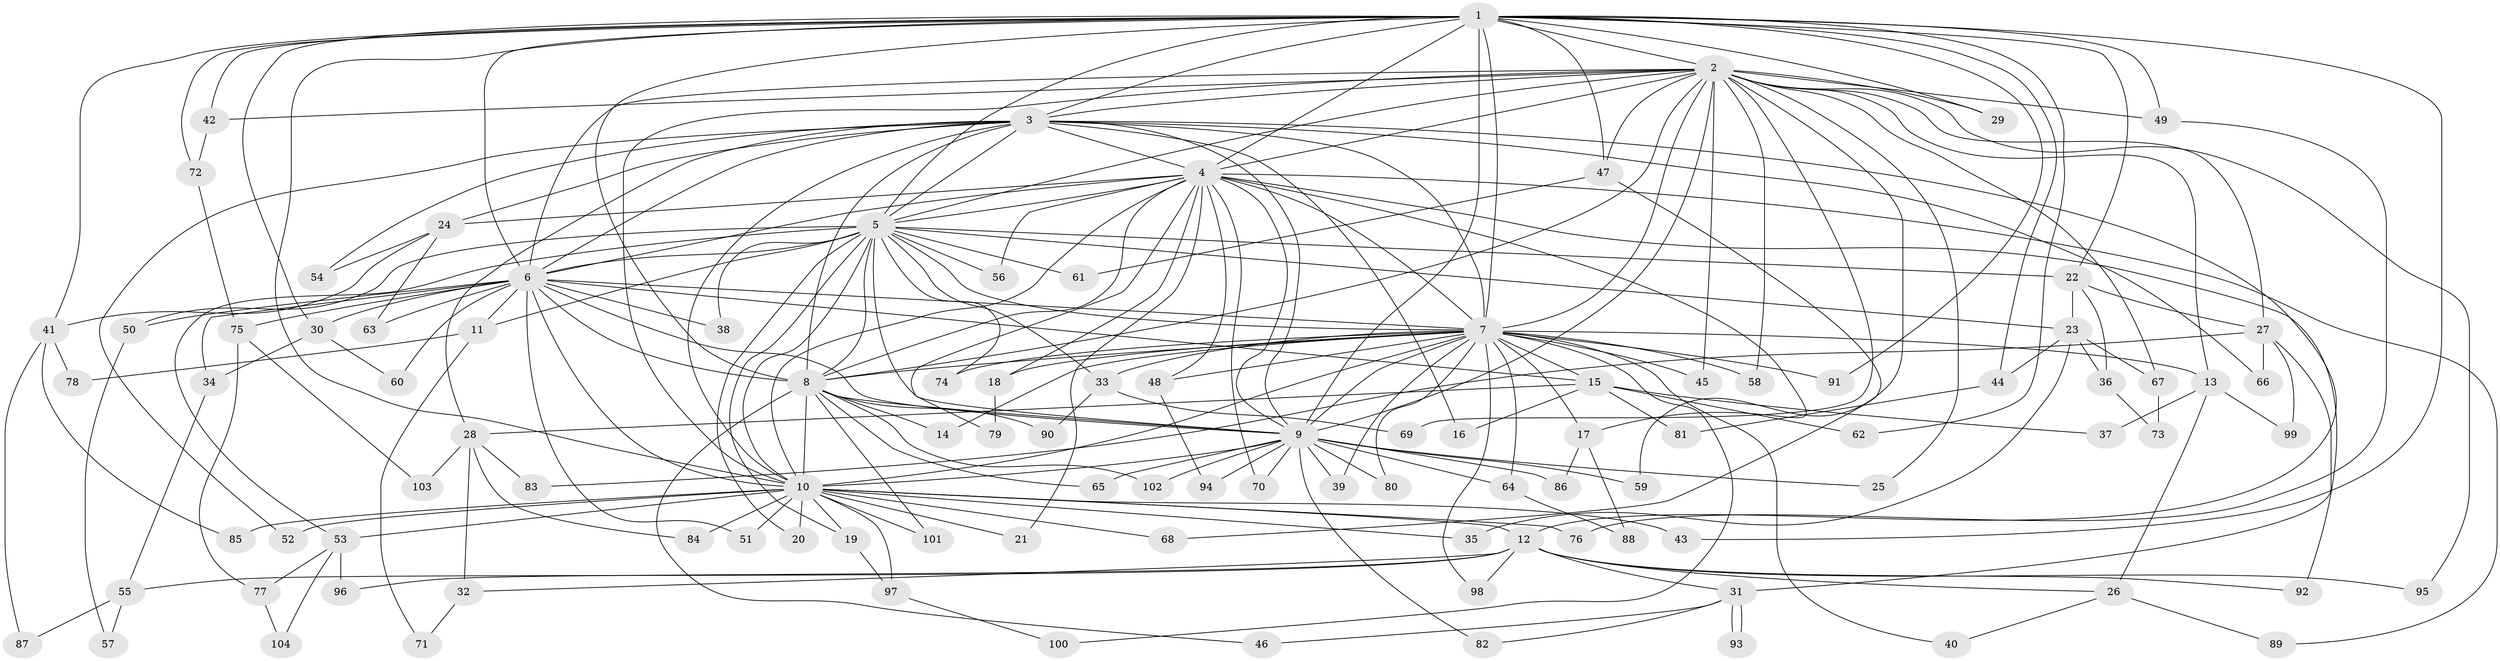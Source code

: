 // coarse degree distribution, {14: 0.0273972602739726, 7: 0.0136986301369863, 19: 0.0410958904109589, 5: 0.0684931506849315, 6: 0.0410958904109589, 3: 0.1643835616438356, 2: 0.4383561643835616, 17: 0.0273972602739726, 4: 0.1095890410958904, 23: 0.0136986301369863, 21: 0.0136986301369863, 18: 0.0136986301369863, 1: 0.0136986301369863, 10: 0.0136986301369863}
// Generated by graph-tools (version 1.1) at 2025/36/03/04/25 23:36:24]
// undirected, 104 vertices, 233 edges
graph export_dot {
  node [color=gray90,style=filled];
  1;
  2;
  3;
  4;
  5;
  6;
  7;
  8;
  9;
  10;
  11;
  12;
  13;
  14;
  15;
  16;
  17;
  18;
  19;
  20;
  21;
  22;
  23;
  24;
  25;
  26;
  27;
  28;
  29;
  30;
  31;
  32;
  33;
  34;
  35;
  36;
  37;
  38;
  39;
  40;
  41;
  42;
  43;
  44;
  45;
  46;
  47;
  48;
  49;
  50;
  51;
  52;
  53;
  54;
  55;
  56;
  57;
  58;
  59;
  60;
  61;
  62;
  63;
  64;
  65;
  66;
  67;
  68;
  69;
  70;
  71;
  72;
  73;
  74;
  75;
  76;
  77;
  78;
  79;
  80;
  81;
  82;
  83;
  84;
  85;
  86;
  87;
  88;
  89;
  90;
  91;
  92;
  93;
  94;
  95;
  96;
  97;
  98;
  99;
  100;
  101;
  102;
  103;
  104;
  1 -- 2;
  1 -- 3;
  1 -- 4;
  1 -- 5;
  1 -- 6;
  1 -- 7;
  1 -- 8;
  1 -- 9;
  1 -- 10;
  1 -- 22;
  1 -- 29;
  1 -- 30;
  1 -- 41;
  1 -- 42;
  1 -- 43;
  1 -- 44;
  1 -- 47;
  1 -- 49;
  1 -- 62;
  1 -- 72;
  1 -- 91;
  2 -- 3;
  2 -- 4;
  2 -- 5;
  2 -- 6;
  2 -- 7;
  2 -- 8;
  2 -- 9;
  2 -- 10;
  2 -- 13;
  2 -- 25;
  2 -- 27;
  2 -- 29;
  2 -- 42;
  2 -- 45;
  2 -- 47;
  2 -- 49;
  2 -- 58;
  2 -- 59;
  2 -- 67;
  2 -- 69;
  2 -- 95;
  3 -- 4;
  3 -- 5;
  3 -- 6;
  3 -- 7;
  3 -- 8;
  3 -- 9;
  3 -- 10;
  3 -- 12;
  3 -- 16;
  3 -- 24;
  3 -- 28;
  3 -- 52;
  3 -- 54;
  3 -- 66;
  4 -- 5;
  4 -- 6;
  4 -- 7;
  4 -- 8;
  4 -- 9;
  4 -- 10;
  4 -- 17;
  4 -- 18;
  4 -- 21;
  4 -- 24;
  4 -- 48;
  4 -- 56;
  4 -- 70;
  4 -- 79;
  4 -- 89;
  4 -- 92;
  5 -- 6;
  5 -- 7;
  5 -- 8;
  5 -- 9;
  5 -- 10;
  5 -- 11;
  5 -- 19;
  5 -- 20;
  5 -- 22;
  5 -- 23;
  5 -- 33;
  5 -- 38;
  5 -- 50;
  5 -- 53;
  5 -- 56;
  5 -- 61;
  5 -- 74;
  6 -- 7;
  6 -- 8;
  6 -- 9;
  6 -- 10;
  6 -- 11;
  6 -- 15;
  6 -- 30;
  6 -- 34;
  6 -- 38;
  6 -- 50;
  6 -- 51;
  6 -- 60;
  6 -- 63;
  6 -- 75;
  7 -- 8;
  7 -- 9;
  7 -- 10;
  7 -- 13;
  7 -- 14;
  7 -- 15;
  7 -- 17;
  7 -- 18;
  7 -- 33;
  7 -- 39;
  7 -- 40;
  7 -- 45;
  7 -- 48;
  7 -- 58;
  7 -- 64;
  7 -- 74;
  7 -- 80;
  7 -- 91;
  7 -- 98;
  7 -- 100;
  8 -- 9;
  8 -- 10;
  8 -- 14;
  8 -- 46;
  8 -- 65;
  8 -- 90;
  8 -- 101;
  8 -- 102;
  9 -- 10;
  9 -- 25;
  9 -- 39;
  9 -- 59;
  9 -- 64;
  9 -- 65;
  9 -- 70;
  9 -- 80;
  9 -- 82;
  9 -- 86;
  9 -- 94;
  9 -- 102;
  10 -- 12;
  10 -- 19;
  10 -- 20;
  10 -- 21;
  10 -- 35;
  10 -- 43;
  10 -- 51;
  10 -- 52;
  10 -- 53;
  10 -- 68;
  10 -- 76;
  10 -- 84;
  10 -- 85;
  10 -- 97;
  10 -- 101;
  11 -- 71;
  11 -- 78;
  12 -- 26;
  12 -- 31;
  12 -- 32;
  12 -- 55;
  12 -- 92;
  12 -- 95;
  12 -- 96;
  12 -- 98;
  13 -- 26;
  13 -- 37;
  13 -- 99;
  15 -- 16;
  15 -- 28;
  15 -- 37;
  15 -- 62;
  15 -- 81;
  17 -- 86;
  17 -- 88;
  18 -- 79;
  19 -- 97;
  22 -- 23;
  22 -- 27;
  22 -- 36;
  23 -- 35;
  23 -- 36;
  23 -- 44;
  23 -- 67;
  24 -- 41;
  24 -- 54;
  24 -- 63;
  26 -- 40;
  26 -- 89;
  27 -- 31;
  27 -- 66;
  27 -- 83;
  27 -- 99;
  28 -- 32;
  28 -- 83;
  28 -- 84;
  28 -- 103;
  30 -- 34;
  30 -- 60;
  31 -- 46;
  31 -- 82;
  31 -- 93;
  31 -- 93;
  32 -- 71;
  33 -- 69;
  33 -- 90;
  34 -- 55;
  36 -- 73;
  41 -- 78;
  41 -- 85;
  41 -- 87;
  42 -- 72;
  44 -- 81;
  47 -- 61;
  47 -- 68;
  48 -- 94;
  49 -- 76;
  50 -- 57;
  53 -- 77;
  53 -- 96;
  53 -- 104;
  55 -- 57;
  55 -- 87;
  64 -- 88;
  67 -- 73;
  72 -- 75;
  75 -- 77;
  75 -- 103;
  77 -- 104;
  97 -- 100;
}
